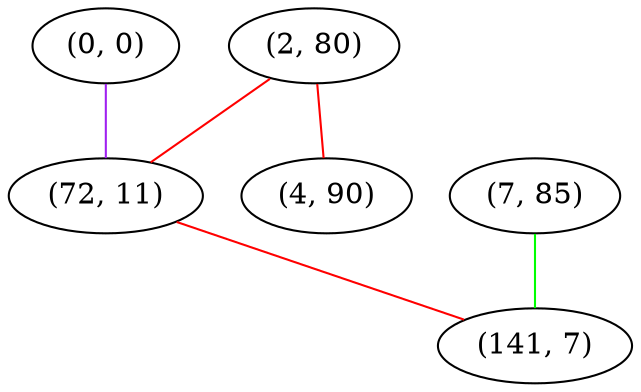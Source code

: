graph "" {
"(2, 80)";
"(0, 0)";
"(72, 11)";
"(7, 85)";
"(4, 90)";
"(141, 7)";
"(2, 80)" -- "(4, 90)"  [color=red, key=0, weight=1];
"(2, 80)" -- "(72, 11)"  [color=red, key=0, weight=1];
"(0, 0)" -- "(72, 11)"  [color=purple, key=0, weight=4];
"(72, 11)" -- "(141, 7)"  [color=red, key=0, weight=1];
"(7, 85)" -- "(141, 7)"  [color=green, key=0, weight=2];
}
